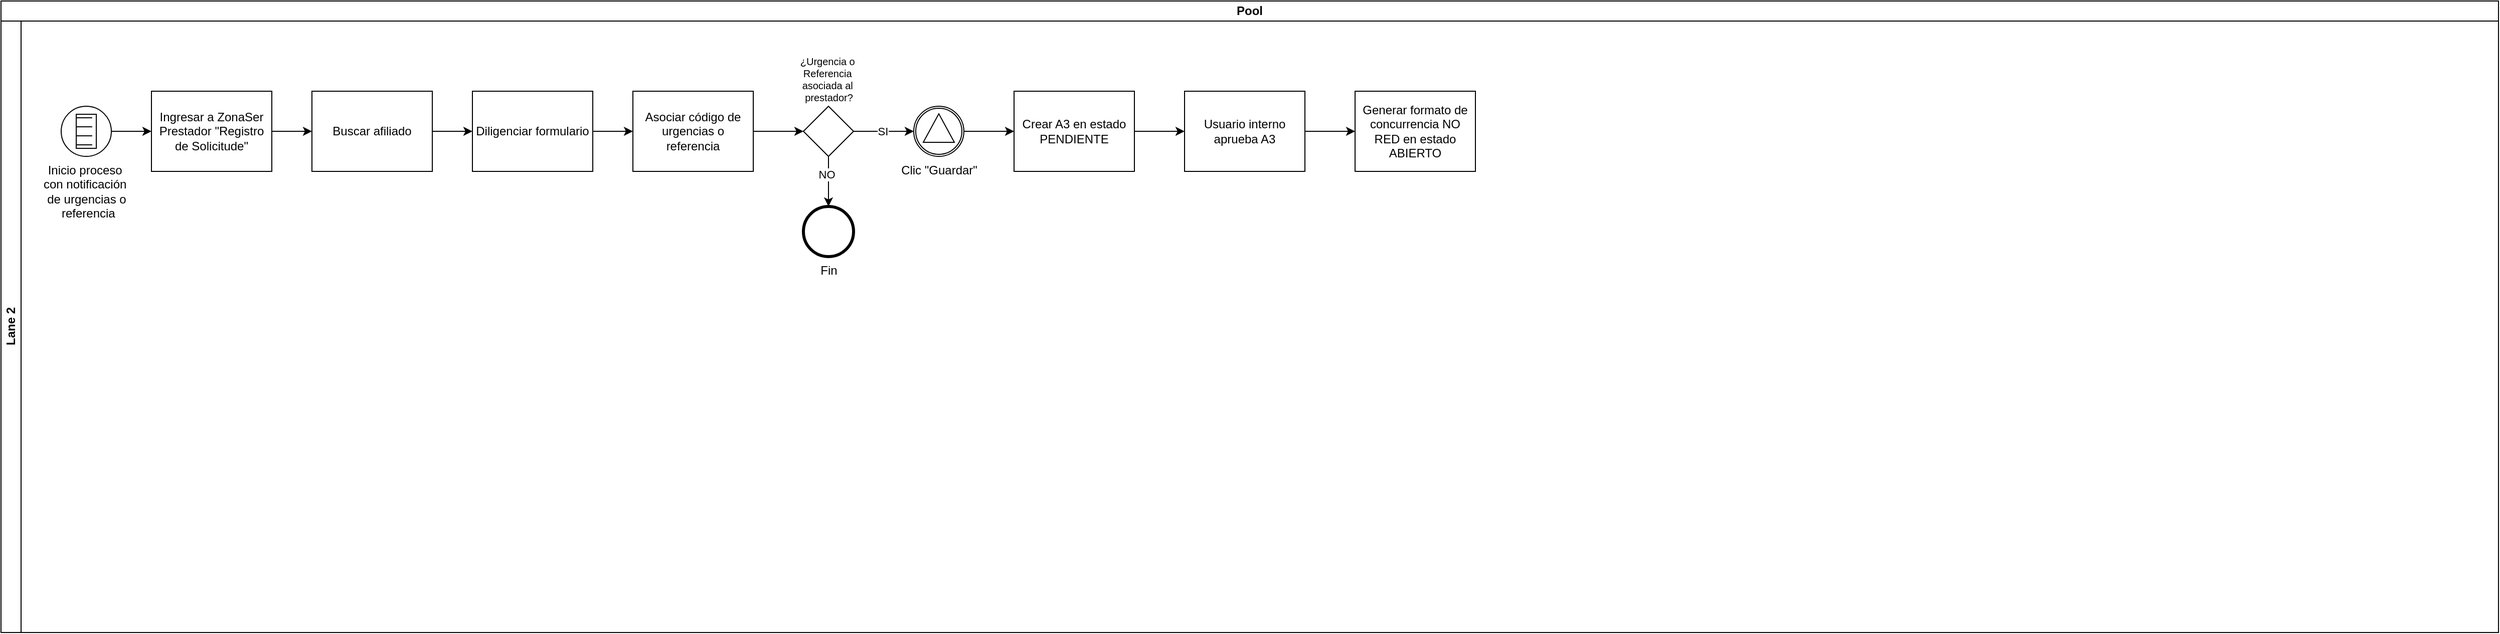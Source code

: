 <mxfile version="26.0.16">
  <diagram name="Página-1" id="IlgPHUIr30ymX8XfOESt">
    <mxGraphModel dx="1674" dy="746" grid="1" gridSize="10" guides="1" tooltips="1" connect="1" arrows="1" fold="1" page="1" pageScale="1" pageWidth="2910" pageHeight="1030" math="0" shadow="0">
      <root>
        <mxCell id="0" />
        <mxCell id="1" parent="0" />
        <mxCell id="atKFINVoUCp-cOblMxAU-1" value="Pool" style="swimlane;html=1;childLayout=stackLayout;resizeParent=1;resizeParentMax=0;horizontal=1;startSize=20;horizontalStack=0;whiteSpace=wrap;" vertex="1" parent="1">
          <mxGeometry x="70" y="60" width="2490" height="630" as="geometry" />
        </mxCell>
        <mxCell id="atKFINVoUCp-cOblMxAU-3" value="Lane 2" style="swimlane;html=1;startSize=20;horizontal=0;" vertex="1" parent="atKFINVoUCp-cOblMxAU-1">
          <mxGeometry y="20" width="2490" height="610" as="geometry" />
        </mxCell>
        <mxCell id="atKFINVoUCp-cOblMxAU-7" value="Inicio proceso&amp;nbsp;&lt;div&gt;con notificación&amp;nbsp;&lt;div&gt;de urgencias o&lt;/div&gt;&lt;div&gt;&amp;nbsp;referencia&lt;/div&gt;&lt;/div&gt;" style="points=[[0.145,0.145,0],[0.5,0,0],[0.855,0.145,0],[1,0.5,0],[0.855,0.855,0],[0.5,1,0],[0.145,0.855,0],[0,0.5,0]];shape=mxgraph.bpmn.event;html=1;verticalLabelPosition=bottom;labelBackgroundColor=#ffffff;verticalAlign=top;align=center;perimeter=ellipsePerimeter;outlineConnect=0;aspect=fixed;outline=standard;symbol=conditional;" vertex="1" parent="atKFINVoUCp-cOblMxAU-3">
          <mxGeometry x="60" y="85" width="50" height="50" as="geometry" />
        </mxCell>
        <mxCell id="atKFINVoUCp-cOblMxAU-9" value="Ingresar a ZonaSer Prestador &quot;Registro de Solicitude&quot;" style="points=[[0.25,0,0],[0.5,0,0],[0.75,0,0],[1,0.25,0],[1,0.5,0],[1,0.75,0],[0.75,1,0],[0.5,1,0],[0.25,1,0],[0,0.75,0],[0,0.5,0],[0,0.25,0]];shape=mxgraph.bpmn.task2;whiteSpace=wrap;rectStyle=rounded;size=10;html=1;container=1;expand=0;collapsible=0;taskMarker=user;" vertex="1" parent="atKFINVoUCp-cOblMxAU-3">
          <mxGeometry x="150" y="70" width="120" height="80" as="geometry" />
        </mxCell>
        <mxCell id="atKFINVoUCp-cOblMxAU-8" style="edgeStyle=orthogonalEdgeStyle;rounded=0;orthogonalLoop=1;jettySize=auto;html=1;" edge="1" parent="atKFINVoUCp-cOblMxAU-3" source="atKFINVoUCp-cOblMxAU-7" target="atKFINVoUCp-cOblMxAU-9">
          <mxGeometry relative="1" as="geometry">
            <mxPoint x="170" y="110" as="targetPoint" />
          </mxGeometry>
        </mxCell>
        <mxCell id="atKFINVoUCp-cOblMxAU-11" value="Buscar afiliado" style="points=[[0.25,0,0],[0.5,0,0],[0.75,0,0],[1,0.25,0],[1,0.5,0],[1,0.75,0],[0.75,1,0],[0.5,1,0],[0.25,1,0],[0,0.75,0],[0,0.5,0],[0,0.25,0]];shape=mxgraph.bpmn.task2;whiteSpace=wrap;rectStyle=rounded;size=10;html=1;container=1;expand=0;collapsible=0;taskMarker=user;" vertex="1" parent="atKFINVoUCp-cOblMxAU-3">
          <mxGeometry x="310" y="70" width="120" height="80" as="geometry" />
        </mxCell>
        <mxCell id="atKFINVoUCp-cOblMxAU-10" style="edgeStyle=orthogonalEdgeStyle;rounded=0;orthogonalLoop=1;jettySize=auto;html=1;" edge="1" parent="atKFINVoUCp-cOblMxAU-3" source="atKFINVoUCp-cOblMxAU-9" target="atKFINVoUCp-cOblMxAU-11">
          <mxGeometry relative="1" as="geometry">
            <mxPoint x="320" y="110" as="targetPoint" />
          </mxGeometry>
        </mxCell>
        <mxCell id="atKFINVoUCp-cOblMxAU-13" value="Diligenciar formulario" style="points=[[0.25,0,0],[0.5,0,0],[0.75,0,0],[1,0.25,0],[1,0.5,0],[1,0.75,0],[0.75,1,0],[0.5,1,0],[0.25,1,0],[0,0.75,0],[0,0.5,0],[0,0.25,0]];shape=mxgraph.bpmn.task2;whiteSpace=wrap;rectStyle=rounded;size=10;html=1;container=1;expand=0;collapsible=0;taskMarker=user;" vertex="1" parent="atKFINVoUCp-cOblMxAU-3">
          <mxGeometry x="470" y="70" width="120" height="80" as="geometry" />
        </mxCell>
        <mxCell id="atKFINVoUCp-cOblMxAU-12" style="edgeStyle=orthogonalEdgeStyle;rounded=0;orthogonalLoop=1;jettySize=auto;html=1;" edge="1" parent="atKFINVoUCp-cOblMxAU-3" source="atKFINVoUCp-cOblMxAU-11" target="atKFINVoUCp-cOblMxAU-13">
          <mxGeometry relative="1" as="geometry">
            <mxPoint x="490" y="110" as="targetPoint" />
          </mxGeometry>
        </mxCell>
        <mxCell id="atKFINVoUCp-cOblMxAU-17" style="edgeStyle=orthogonalEdgeStyle;rounded=0;orthogonalLoop=1;jettySize=auto;html=1;" edge="1" parent="atKFINVoUCp-cOblMxAU-3" source="atKFINVoUCp-cOblMxAU-15" target="atKFINVoUCp-cOblMxAU-16">
          <mxGeometry relative="1" as="geometry" />
        </mxCell>
        <mxCell id="atKFINVoUCp-cOblMxAU-15" value="Asociar código de urgencias o referencia" style="points=[[0.25,0,0],[0.5,0,0],[0.75,0,0],[1,0.25,0],[1,0.5,0],[1,0.75,0],[0.75,1,0],[0.5,1,0],[0.25,1,0],[0,0.75,0],[0,0.5,0],[0,0.25,0]];shape=mxgraph.bpmn.task2;whiteSpace=wrap;rectStyle=rounded;size=10;html=1;container=1;expand=0;collapsible=0;taskMarker=user;" vertex="1" parent="atKFINVoUCp-cOblMxAU-3">
          <mxGeometry x="630" y="70" width="120" height="80" as="geometry" />
        </mxCell>
        <mxCell id="atKFINVoUCp-cOblMxAU-14" style="edgeStyle=orthogonalEdgeStyle;rounded=0;orthogonalLoop=1;jettySize=auto;html=1;" edge="1" parent="atKFINVoUCp-cOblMxAU-3" source="atKFINVoUCp-cOblMxAU-13" target="atKFINVoUCp-cOblMxAU-15">
          <mxGeometry relative="1" as="geometry">
            <mxPoint x="630" y="110" as="targetPoint" />
          </mxGeometry>
        </mxCell>
        <mxCell id="atKFINVoUCp-cOblMxAU-16" value="¿Urgencia o&amp;nbsp;&lt;div&gt;Referencia&amp;nbsp;&lt;div&gt;asociada al&amp;nbsp;&lt;/div&gt;&lt;div&gt;prestador?&lt;/div&gt;&lt;/div&gt;" style="points=[[0.25,0.25,0],[0.5,0,0],[0.75,0.25,0],[1,0.5,0],[0.75,0.75,0],[0.5,1,0],[0.25,0.75,0],[0,0.5,0]];shape=mxgraph.bpmn.gateway2;html=1;verticalLabelPosition=top;labelBackgroundColor=#ffffff;verticalAlign=bottom;align=center;perimeter=rhombusPerimeter;outlineConnect=0;outline=none;symbol=none;labelPosition=center;fontSize=10;" vertex="1" parent="atKFINVoUCp-cOblMxAU-3">
          <mxGeometry x="800" y="85" width="50" height="50" as="geometry" />
        </mxCell>
        <mxCell id="atKFINVoUCp-cOblMxAU-22" value="Crear A3 en estado PENDIENTE" style="points=[[0.25,0,0],[0.5,0,0],[0.75,0,0],[1,0.25,0],[1,0.5,0],[1,0.75,0],[0.75,1,0],[0.5,1,0],[0.25,1,0],[0,0.75,0],[0,0.5,0],[0,0.25,0]];shape=mxgraph.bpmn.task2;whiteSpace=wrap;rectStyle=rounded;size=10;html=1;container=1;expand=0;collapsible=0;taskMarker=script;" vertex="1" parent="atKFINVoUCp-cOblMxAU-3">
          <mxGeometry x="1010" y="70" width="120" height="80" as="geometry" />
        </mxCell>
        <mxCell id="atKFINVoUCp-cOblMxAU-25" style="edgeStyle=orthogonalEdgeStyle;rounded=0;orthogonalLoop=1;jettySize=auto;html=1;" edge="1" parent="atKFINVoUCp-cOblMxAU-3" source="atKFINVoUCp-cOblMxAU-24" target="atKFINVoUCp-cOblMxAU-22">
          <mxGeometry relative="1" as="geometry" />
        </mxCell>
        <mxCell id="atKFINVoUCp-cOblMxAU-24" value="Clic &quot;Guardar&quot;" style="points=[[0.145,0.145,0],[0.5,0,0],[0.855,0.145,0],[1,0.5,0],[0.855,0.855,0],[0.5,1,0],[0.145,0.855,0],[0,0.5,0]];shape=mxgraph.bpmn.event;html=1;verticalLabelPosition=bottom;labelBackgroundColor=#ffffff;verticalAlign=top;align=center;perimeter=ellipsePerimeter;outlineConnect=0;aspect=fixed;outline=catching;symbol=signal;" vertex="1" parent="atKFINVoUCp-cOblMxAU-3">
          <mxGeometry x="910" y="85" width="50" height="50" as="geometry" />
        </mxCell>
        <mxCell id="atKFINVoUCp-cOblMxAU-21" style="edgeStyle=orthogonalEdgeStyle;rounded=0;orthogonalLoop=1;jettySize=auto;html=1;entryX=0;entryY=0.5;entryDx=0;entryDy=0;entryPerimeter=0;" edge="1" parent="atKFINVoUCp-cOblMxAU-3" source="atKFINVoUCp-cOblMxAU-16" target="atKFINVoUCp-cOblMxAU-24">
          <mxGeometry relative="1" as="geometry">
            <mxPoint x="940" y="110" as="targetPoint" />
          </mxGeometry>
        </mxCell>
        <mxCell id="atKFINVoUCp-cOblMxAU-23" value="SI" style="edgeLabel;html=1;align=center;verticalAlign=middle;resizable=0;points=[];" vertex="1" connectable="0" parent="atKFINVoUCp-cOblMxAU-21">
          <mxGeometry x="-0.04" relative="1" as="geometry">
            <mxPoint as="offset" />
          </mxGeometry>
        </mxCell>
        <mxCell id="atKFINVoUCp-cOblMxAU-27" value="Usuario interno aprueba A3" style="points=[[0.25,0,0],[0.5,0,0],[0.75,0,0],[1,0.25,0],[1,0.5,0],[1,0.75,0],[0.75,1,0],[0.5,1,0],[0.25,1,0],[0,0.75,0],[0,0.5,0],[0,0.25,0]];shape=mxgraph.bpmn.task2;whiteSpace=wrap;rectStyle=rounded;size=10;html=1;container=1;expand=0;collapsible=0;taskMarker=user;" vertex="1" parent="atKFINVoUCp-cOblMxAU-3">
          <mxGeometry x="1180" y="70" width="120" height="80" as="geometry" />
        </mxCell>
        <mxCell id="atKFINVoUCp-cOblMxAU-26" style="edgeStyle=orthogonalEdgeStyle;rounded=0;orthogonalLoop=1;jettySize=auto;html=1;" edge="1" parent="atKFINVoUCp-cOblMxAU-3" source="atKFINVoUCp-cOblMxAU-22" target="atKFINVoUCp-cOblMxAU-27">
          <mxGeometry relative="1" as="geometry">
            <mxPoint x="1180" y="110" as="targetPoint" />
          </mxGeometry>
        </mxCell>
        <mxCell id="atKFINVoUCp-cOblMxAU-29" value="Generar formato de concurrencia NO RED en estado ABIERTO" style="points=[[0.25,0,0],[0.5,0,0],[0.75,0,0],[1,0.25,0],[1,0.5,0],[1,0.75,0],[0.75,1,0],[0.5,1,0],[0.25,1,0],[0,0.75,0],[0,0.5,0],[0,0.25,0]];shape=mxgraph.bpmn.task2;whiteSpace=wrap;rectStyle=rounded;size=10;html=1;container=1;expand=0;collapsible=0;taskMarker=script;" vertex="1" parent="atKFINVoUCp-cOblMxAU-3">
          <mxGeometry x="1350" y="70" width="120" height="80" as="geometry" />
        </mxCell>
        <mxCell id="atKFINVoUCp-cOblMxAU-28" style="edgeStyle=orthogonalEdgeStyle;rounded=0;orthogonalLoop=1;jettySize=auto;html=1;" edge="1" parent="atKFINVoUCp-cOblMxAU-3" source="atKFINVoUCp-cOblMxAU-27" target="atKFINVoUCp-cOblMxAU-29">
          <mxGeometry relative="1" as="geometry">
            <mxPoint x="1360" y="110" as="targetPoint" />
          </mxGeometry>
        </mxCell>
        <mxCell id="atKFINVoUCp-cOblMxAU-19" value="Fin" style="points=[[0.145,0.145,0],[0.5,0,0],[0.855,0.145,0],[1,0.5,0],[0.855,0.855,0],[0.5,1,0],[0.145,0.855,0],[0,0.5,0]];shape=mxgraph.bpmn.event;html=1;verticalLabelPosition=bottom;labelBackgroundColor=#ffffff;verticalAlign=top;align=center;perimeter=ellipsePerimeter;outlineConnect=0;aspect=fixed;outline=end;symbol=terminate2;" vertex="1" parent="1">
          <mxGeometry x="870" y="265" width="50" height="50" as="geometry" />
        </mxCell>
        <mxCell id="atKFINVoUCp-cOblMxAU-18" style="edgeStyle=orthogonalEdgeStyle;rounded=0;orthogonalLoop=1;jettySize=auto;html=1;" edge="1" parent="1" source="atKFINVoUCp-cOblMxAU-16" target="atKFINVoUCp-cOblMxAU-19">
          <mxGeometry relative="1" as="geometry">
            <mxPoint x="895" y="290" as="targetPoint" />
          </mxGeometry>
        </mxCell>
        <mxCell id="atKFINVoUCp-cOblMxAU-20" value="NO" style="edgeLabel;html=1;align=center;verticalAlign=middle;resizable=0;points=[];" vertex="1" connectable="0" parent="atKFINVoUCp-cOblMxAU-18">
          <mxGeometry x="-0.28" y="-2" relative="1" as="geometry">
            <mxPoint as="offset" />
          </mxGeometry>
        </mxCell>
      </root>
    </mxGraphModel>
  </diagram>
</mxfile>
